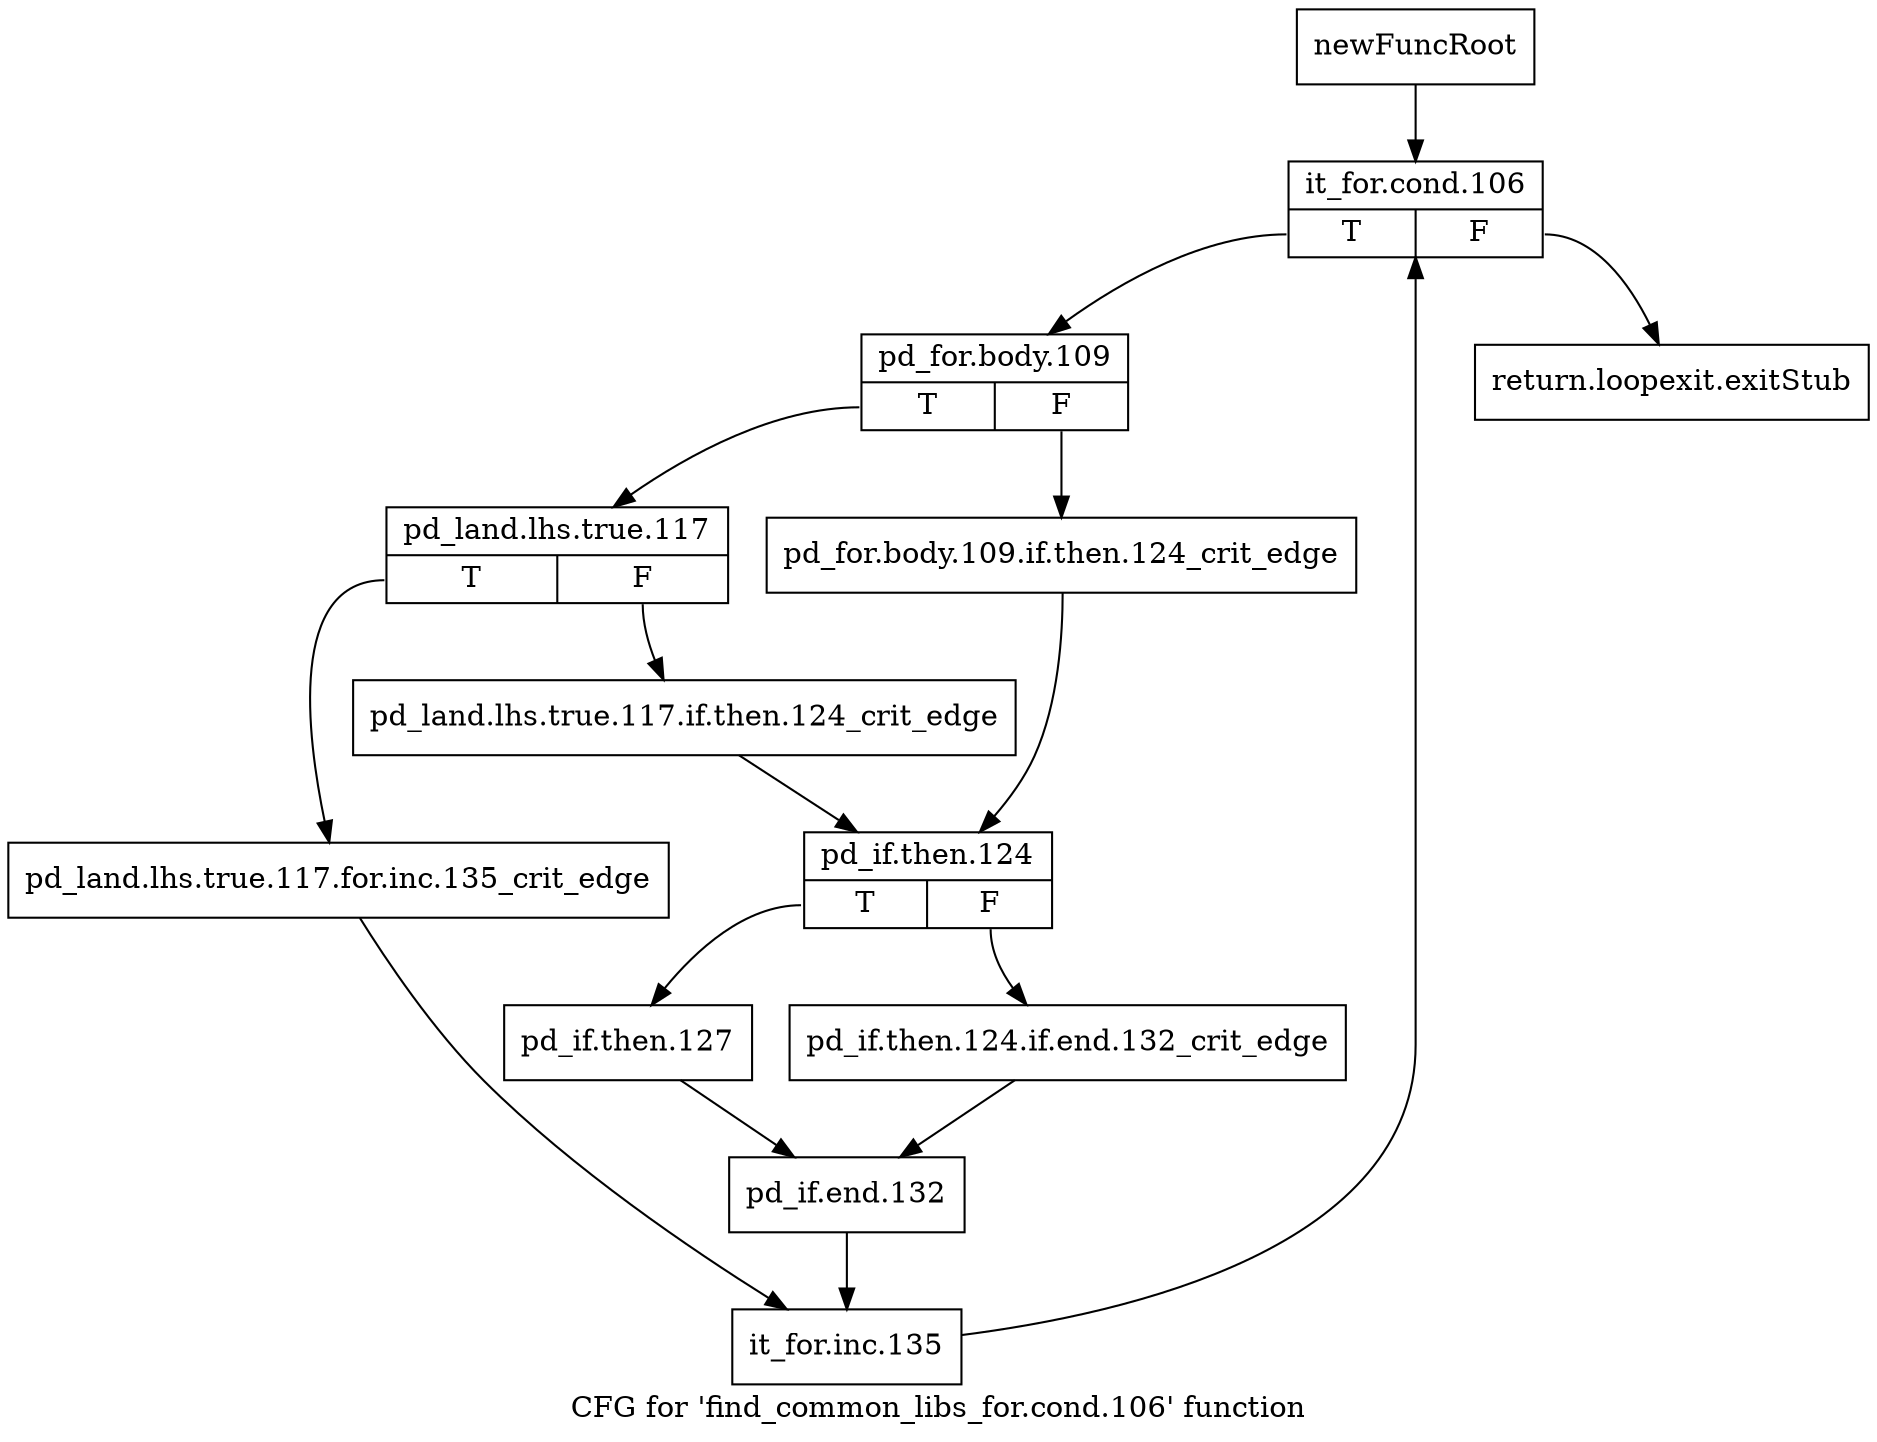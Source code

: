 digraph "CFG for 'find_common_libs_for.cond.106' function" {
	label="CFG for 'find_common_libs_for.cond.106' function";

	Node0x3e12bd0 [shape=record,label="{newFuncRoot}"];
	Node0x3e12bd0 -> Node0x3e12c70;
	Node0x3e12c20 [shape=record,label="{return.loopexit.exitStub}"];
	Node0x3e12c70 [shape=record,label="{it_for.cond.106|{<s0>T|<s1>F}}"];
	Node0x3e12c70:s0 -> Node0x3e24bd0;
	Node0x3e12c70:s1 -> Node0x3e12c20;
	Node0x3e24bd0 [shape=record,label="{pd_for.body.109|{<s0>T|<s1>F}}"];
	Node0x3e24bd0:s0 -> Node0x3e24c70;
	Node0x3e24bd0:s1 -> Node0x3e24c20;
	Node0x3e24c20 [shape=record,label="{pd_for.body.109.if.then.124_crit_edge}"];
	Node0x3e24c20 -> Node0x3e24d10;
	Node0x3e24c70 [shape=record,label="{pd_land.lhs.true.117|{<s0>T|<s1>F}}"];
	Node0x3e24c70:s0 -> Node0x3e24e50;
	Node0x3e24c70:s1 -> Node0x3e24cc0;
	Node0x3e24cc0 [shape=record,label="{pd_land.lhs.true.117.if.then.124_crit_edge}"];
	Node0x3e24cc0 -> Node0x3e24d10;
	Node0x3e24d10 [shape=record,label="{pd_if.then.124|{<s0>T|<s1>F}}"];
	Node0x3e24d10:s0 -> Node0x3e24db0;
	Node0x3e24d10:s1 -> Node0x3e24d60;
	Node0x3e24d60 [shape=record,label="{pd_if.then.124.if.end.132_crit_edge}"];
	Node0x3e24d60 -> Node0x3e24e00;
	Node0x3e24db0 [shape=record,label="{pd_if.then.127}"];
	Node0x3e24db0 -> Node0x3e24e00;
	Node0x3e24e00 [shape=record,label="{pd_if.end.132}"];
	Node0x3e24e00 -> Node0x3e24ea0;
	Node0x3e24e50 [shape=record,label="{pd_land.lhs.true.117.for.inc.135_crit_edge}"];
	Node0x3e24e50 -> Node0x3e24ea0;
	Node0x3e24ea0 [shape=record,label="{it_for.inc.135}"];
	Node0x3e24ea0 -> Node0x3e12c70;
}
